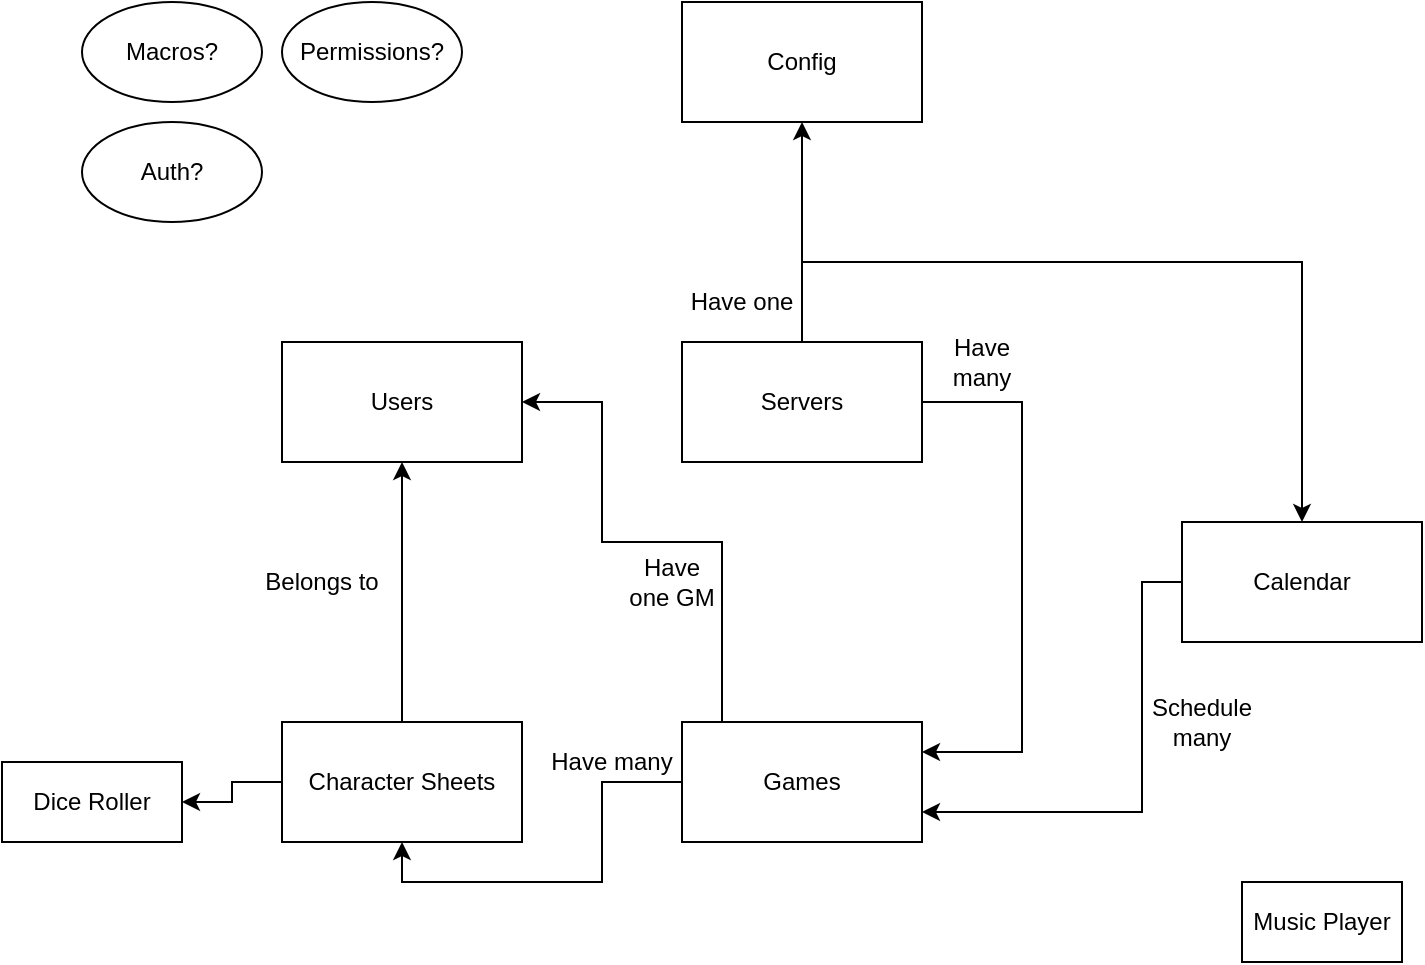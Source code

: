 <mxfile version="13.10.0" type="embed">
    <diagram id="2LbESuUhRv7emfAW9sft" name="Page-1">
        <mxGraphModel dx="804" dy="478" grid="1" gridSize="10" guides="1" tooltips="1" connect="1" arrows="1" fold="1" page="1" pageScale="1" pageWidth="850" pageHeight="1100" math="0" shadow="0">
            <root>
                <mxCell id="0"/>
                <mxCell id="1" parent="0"/>
                <mxCell id="w4-q0xeYVS4qOGAkazt8-2" value="Dice Roller" style="rounded=0;whiteSpace=wrap;html=1;" parent="1" vertex="1">
                    <mxGeometry x="20" y="430" width="90" height="40" as="geometry"/>
                </mxCell>
                <mxCell id="w4-q0xeYVS4qOGAkazt8-3" value="Music Player" style="rounded=0;whiteSpace=wrap;html=1;" parent="1" vertex="1">
                    <mxGeometry x="640" y="490" width="80" height="40" as="geometry"/>
                </mxCell>
                <mxCell id="w4-q0xeYVS4qOGAkazt8-14" style="edgeStyle=orthogonalEdgeStyle;rounded=0;orthogonalLoop=1;jettySize=auto;html=1;entryX=1;entryY=0.5;entryDx=0;entryDy=0;" parent="1" source="w4-q0xeYVS4qOGAkazt8-6" target="w4-q0xeYVS4qOGAkazt8-10" edge="1">
                    <mxGeometry relative="1" as="geometry">
                        <Array as="points">
                            <mxPoint x="380" y="320"/>
                            <mxPoint x="320" y="320"/>
                            <mxPoint x="320" y="250"/>
                        </Array>
                    </mxGeometry>
                </mxCell>
                <mxCell id="w4-q0xeYVS4qOGAkazt8-43" style="edgeStyle=orthogonalEdgeStyle;rounded=0;orthogonalLoop=1;jettySize=auto;html=1;entryX=0.5;entryY=1;entryDx=0;entryDy=0;" parent="1" source="w4-q0xeYVS4qOGAkazt8-6" target="w4-q0xeYVS4qOGAkazt8-7" edge="1">
                    <mxGeometry relative="1" as="geometry"/>
                </mxCell>
                <mxCell id="w4-q0xeYVS4qOGAkazt8-6" value="Games" style="rounded=0;whiteSpace=wrap;html=1;" parent="1" vertex="1">
                    <mxGeometry x="360" y="410" width="120" height="60" as="geometry"/>
                </mxCell>
                <mxCell id="w4-q0xeYVS4qOGAkazt8-12" style="edgeStyle=orthogonalEdgeStyle;rounded=0;orthogonalLoop=1;jettySize=auto;html=1;entryX=0.5;entryY=1;entryDx=0;entryDy=0;" parent="1" source="w4-q0xeYVS4qOGAkazt8-7" target="w4-q0xeYVS4qOGAkazt8-10" edge="1">
                    <mxGeometry relative="1" as="geometry"/>
                </mxCell>
                <mxCell id="3" style="edgeStyle=orthogonalEdgeStyle;rounded=0;orthogonalLoop=1;jettySize=auto;html=1;entryX=1;entryY=0.5;entryDx=0;entryDy=0;" edge="1" parent="1" source="w4-q0xeYVS4qOGAkazt8-7" target="w4-q0xeYVS4qOGAkazt8-2">
                    <mxGeometry relative="1" as="geometry"/>
                </mxCell>
                <mxCell id="w4-q0xeYVS4qOGAkazt8-7" value="Character Sheets" style="rounded=0;whiteSpace=wrap;html=1;" parent="1" vertex="1">
                    <mxGeometry x="160" y="410" width="120" height="60" as="geometry"/>
                </mxCell>
                <mxCell id="w4-q0xeYVS4qOGAkazt8-10" value="Users" style="rounded=0;whiteSpace=wrap;html=1;" parent="1" vertex="1">
                    <mxGeometry x="160" y="220" width="120" height="60" as="geometry"/>
                </mxCell>
                <mxCell id="w4-q0xeYVS4qOGAkazt8-31" style="edgeStyle=orthogonalEdgeStyle;rounded=0;orthogonalLoop=1;jettySize=auto;html=1;entryX=1;entryY=0.25;entryDx=0;entryDy=0;" parent="1" source="w4-q0xeYVS4qOGAkazt8-11" target="w4-q0xeYVS4qOGAkazt8-6" edge="1">
                    <mxGeometry relative="1" as="geometry">
                        <Array as="points">
                            <mxPoint x="530" y="250"/>
                            <mxPoint x="530" y="425"/>
                        </Array>
                    </mxGeometry>
                </mxCell>
                <mxCell id="w4-q0xeYVS4qOGAkazt8-35" style="edgeStyle=orthogonalEdgeStyle;rounded=0;orthogonalLoop=1;jettySize=auto;html=1;" parent="1" source="w4-q0xeYVS4qOGAkazt8-11" target="w4-q0xeYVS4qOGAkazt8-29" edge="1">
                    <mxGeometry relative="1" as="geometry">
                        <Array as="points">
                            <mxPoint x="420" y="180"/>
                            <mxPoint x="670" y="180"/>
                        </Array>
                    </mxGeometry>
                </mxCell>
                <mxCell id="w4-q0xeYVS4qOGAkazt8-46" style="edgeStyle=orthogonalEdgeStyle;rounded=0;orthogonalLoop=1;jettySize=auto;html=1;entryX=0.5;entryY=1;entryDx=0;entryDy=0;" parent="1" source="w4-q0xeYVS4qOGAkazt8-11" target="w4-q0xeYVS4qOGAkazt8-44" edge="1">
                    <mxGeometry relative="1" as="geometry"/>
                </mxCell>
                <mxCell id="w4-q0xeYVS4qOGAkazt8-11" value="Servers" style="rounded=0;whiteSpace=wrap;html=1;" parent="1" vertex="1">
                    <mxGeometry x="360" y="220" width="120" height="60" as="geometry"/>
                </mxCell>
                <mxCell id="w4-q0xeYVS4qOGAkazt8-13" value="Belongs to" style="text;html=1;strokeColor=none;fillColor=none;align=center;verticalAlign=middle;whiteSpace=wrap;rounded=0;" parent="1" vertex="1">
                    <mxGeometry x="150" y="330" width="60" height="20" as="geometry"/>
                </mxCell>
                <mxCell id="w4-q0xeYVS4qOGAkazt8-15" value="Have one GM" style="text;html=1;strokeColor=none;fillColor=none;align=center;verticalAlign=middle;whiteSpace=wrap;rounded=0;" parent="1" vertex="1">
                    <mxGeometry x="330" y="330" width="50" height="20" as="geometry"/>
                </mxCell>
                <mxCell id="w4-q0xeYVS4qOGAkazt8-22" value="Have many" style="text;html=1;strokeColor=none;fillColor=none;align=center;verticalAlign=middle;whiteSpace=wrap;rounded=0;" parent="1" vertex="1">
                    <mxGeometry x="280" y="420" width="90" height="20" as="geometry"/>
                </mxCell>
                <mxCell id="w4-q0xeYVS4qOGAkazt8-26" value="Have many" style="text;html=1;strokeColor=none;fillColor=none;align=center;verticalAlign=middle;whiteSpace=wrap;rounded=0;" parent="1" vertex="1">
                    <mxGeometry x="480" y="220" width="60" height="20" as="geometry"/>
                </mxCell>
                <mxCell id="w4-q0xeYVS4qOGAkazt8-38" style="edgeStyle=orthogonalEdgeStyle;rounded=0;orthogonalLoop=1;jettySize=auto;html=1;entryX=1;entryY=0.75;entryDx=0;entryDy=0;" parent="1" source="w4-q0xeYVS4qOGAkazt8-29" target="w4-q0xeYVS4qOGAkazt8-6" edge="1">
                    <mxGeometry relative="1" as="geometry">
                        <Array as="points">
                            <mxPoint x="590" y="340"/>
                            <mxPoint x="590" y="455"/>
                        </Array>
                    </mxGeometry>
                </mxCell>
                <mxCell id="w4-q0xeYVS4qOGAkazt8-29" value="Calendar" style="rounded=0;whiteSpace=wrap;html=1;" parent="1" vertex="1">
                    <mxGeometry x="610" y="310" width="120" height="60" as="geometry"/>
                </mxCell>
                <mxCell id="w4-q0xeYVS4qOGAkazt8-36" value="Have one" style="text;html=1;strokeColor=none;fillColor=none;align=center;verticalAlign=middle;whiteSpace=wrap;rounded=0;" parent="1" vertex="1">
                    <mxGeometry x="360" y="190" width="60" height="20" as="geometry"/>
                </mxCell>
                <mxCell id="w4-q0xeYVS4qOGAkazt8-39" value="Schedule many" style="text;html=1;strokeColor=none;fillColor=none;align=center;verticalAlign=middle;whiteSpace=wrap;rounded=0;" parent="1" vertex="1">
                    <mxGeometry x="590" y="400" width="60" height="20" as="geometry"/>
                </mxCell>
                <mxCell id="w4-q0xeYVS4qOGAkazt8-44" value="Config" style="rounded=0;whiteSpace=wrap;html=1;" parent="1" vertex="1">
                    <mxGeometry x="360" y="50" width="120" height="60" as="geometry"/>
                </mxCell>
                <mxCell id="sqYL6eQrPugjWnCz3RB1-14" value="Permissions?" style="ellipse;whiteSpace=wrap;html=1;" parent="1" vertex="1">
                    <mxGeometry x="160" y="50" width="90" height="50" as="geometry"/>
                </mxCell>
                <mxCell id="sqYL6eQrPugjWnCz3RB1-15" value="Macros?" style="ellipse;whiteSpace=wrap;html=1;" parent="1" vertex="1">
                    <mxGeometry x="60" y="50" width="90" height="50" as="geometry"/>
                </mxCell>
                <mxCell id="sqYL6eQrPugjWnCz3RB1-16" value="Auth?" style="ellipse;whiteSpace=wrap;html=1;" parent="1" vertex="1">
                    <mxGeometry x="60" y="110" width="90" height="50" as="geometry"/>
                </mxCell>
            </root>
        </mxGraphModel>
    </diagram>
</mxfile>